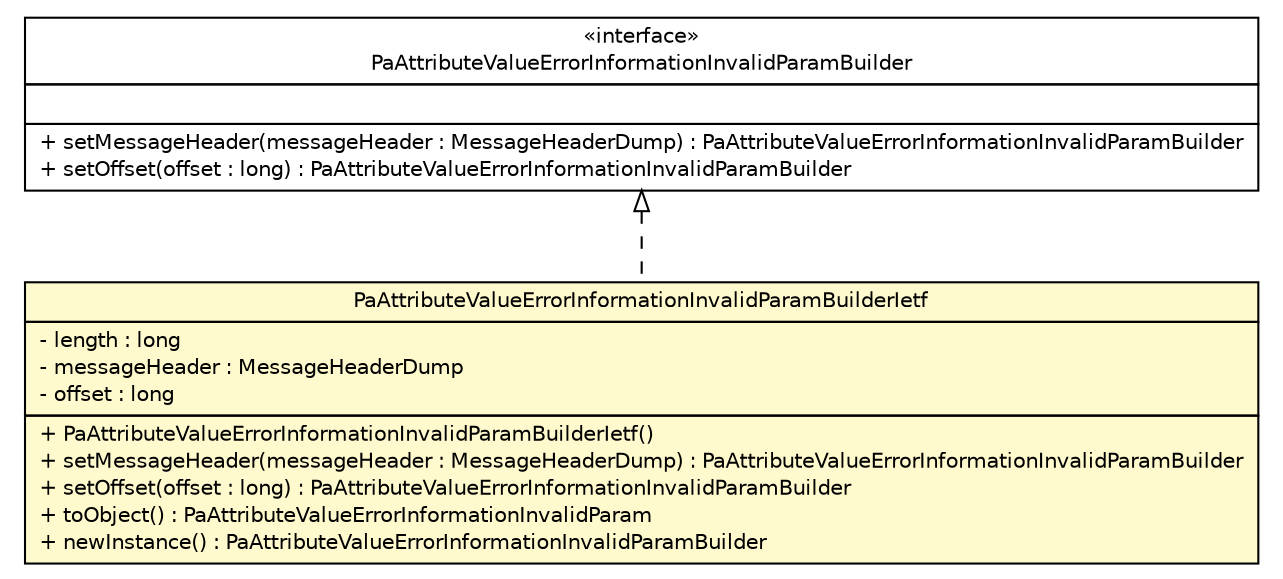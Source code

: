 #!/usr/local/bin/dot
#
# Class diagram 
# Generated by UMLGraph version R5_6 (http://www.umlgraph.org/)
#

digraph G {
	edge [fontname="Helvetica",fontsize=10,labelfontname="Helvetica",labelfontsize=10];
	node [fontname="Helvetica",fontsize=10,shape=plaintext];
	nodesep=0.25;
	ranksep=0.5;
	// org.ietf.nea.pa.attribute.util.PaAttributeValueErrorInformationInvalidParamBuilderIetf
	c70023 [label=<<table title="org.ietf.nea.pa.attribute.util.PaAttributeValueErrorInformationInvalidParamBuilderIetf" border="0" cellborder="1" cellspacing="0" cellpadding="2" port="p" bgcolor="lemonChiffon" href="./PaAttributeValueErrorInformationInvalidParamBuilderIetf.html">
		<tr><td><table border="0" cellspacing="0" cellpadding="1">
<tr><td align="center" balign="center"> PaAttributeValueErrorInformationInvalidParamBuilderIetf </td></tr>
		</table></td></tr>
		<tr><td><table border="0" cellspacing="0" cellpadding="1">
<tr><td align="left" balign="left"> - length : long </td></tr>
<tr><td align="left" balign="left"> - messageHeader : MessageHeaderDump </td></tr>
<tr><td align="left" balign="left"> - offset : long </td></tr>
		</table></td></tr>
		<tr><td><table border="0" cellspacing="0" cellpadding="1">
<tr><td align="left" balign="left"> + PaAttributeValueErrorInformationInvalidParamBuilderIetf() </td></tr>
<tr><td align="left" balign="left"> + setMessageHeader(messageHeader : MessageHeaderDump) : PaAttributeValueErrorInformationInvalidParamBuilder </td></tr>
<tr><td align="left" balign="left"> + setOffset(offset : long) : PaAttributeValueErrorInformationInvalidParamBuilder </td></tr>
<tr><td align="left" balign="left"> + toObject() : PaAttributeValueErrorInformationInvalidParam </td></tr>
<tr><td align="left" balign="left"> + newInstance() : PaAttributeValueErrorInformationInvalidParamBuilder </td></tr>
		</table></td></tr>
		</table>>, URL="./PaAttributeValueErrorInformationInvalidParamBuilderIetf.html", fontname="Helvetica", fontcolor="black", fontsize=10.0];
	// org.ietf.nea.pa.attribute.util.PaAttributeValueErrorInformationInvalidParamBuilder
	c70030 [label=<<table title="org.ietf.nea.pa.attribute.util.PaAttributeValueErrorInformationInvalidParamBuilder" border="0" cellborder="1" cellspacing="0" cellpadding="2" port="p" href="./PaAttributeValueErrorInformationInvalidParamBuilder.html">
		<tr><td><table border="0" cellspacing="0" cellpadding="1">
<tr><td align="center" balign="center"> &#171;interface&#187; </td></tr>
<tr><td align="center" balign="center"> PaAttributeValueErrorInformationInvalidParamBuilder </td></tr>
		</table></td></tr>
		<tr><td><table border="0" cellspacing="0" cellpadding="1">
<tr><td align="left" balign="left">  </td></tr>
		</table></td></tr>
		<tr><td><table border="0" cellspacing="0" cellpadding="1">
<tr><td align="left" balign="left"> + setMessageHeader(messageHeader : MessageHeaderDump) : PaAttributeValueErrorInformationInvalidParamBuilder </td></tr>
<tr><td align="left" balign="left"> + setOffset(offset : long) : PaAttributeValueErrorInformationInvalidParamBuilder </td></tr>
		</table></td></tr>
		</table>>, URL="./PaAttributeValueErrorInformationInvalidParamBuilder.html", fontname="Helvetica", fontcolor="black", fontsize=10.0];
	//org.ietf.nea.pa.attribute.util.PaAttributeValueErrorInformationInvalidParamBuilderIetf implements org.ietf.nea.pa.attribute.util.PaAttributeValueErrorInformationInvalidParamBuilder
	c70030:p -> c70023:p [dir=back,arrowtail=empty,style=dashed];
}

